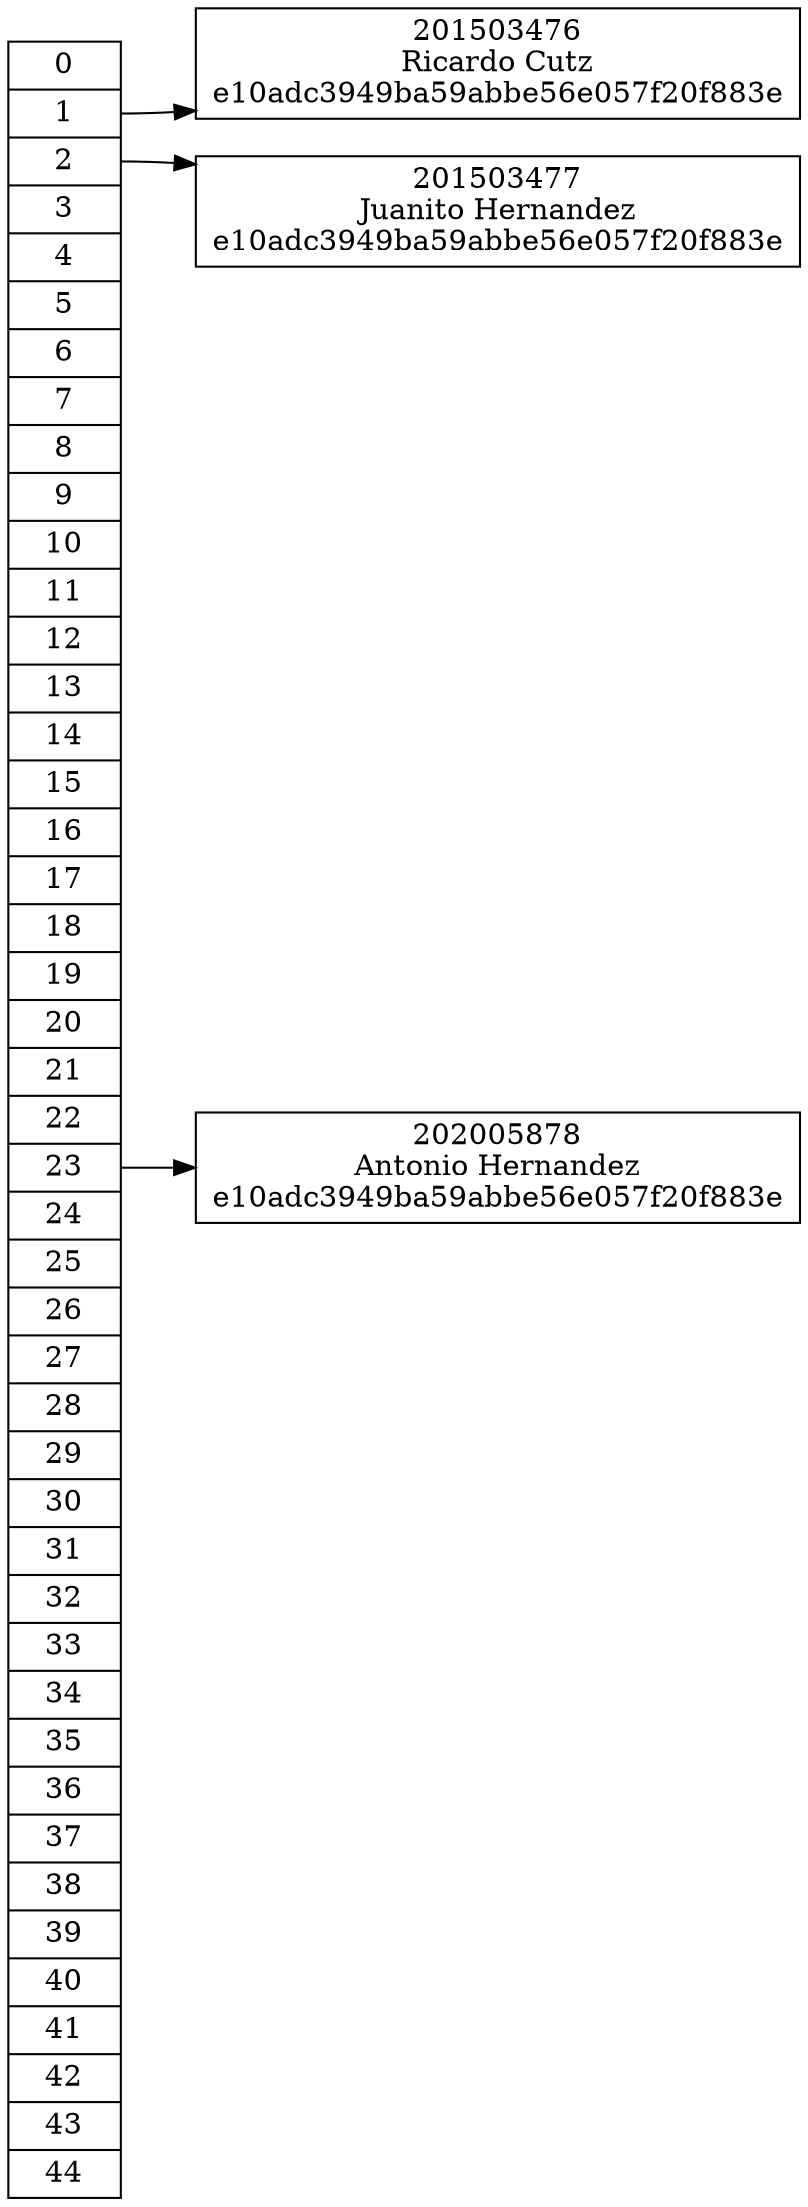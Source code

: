 digraph{
rankdir = LR;
node [shape = box]
n [shape = record, label="<f0>0 | <f1>1 | <f2>2 | <f3>3 | <f4>4 | <f5>5 | <f6>6 | <f7>7 | <f8>8 | <f9>9 | <f10>10 | <f11>11 | <f12>12 | <f13>13 | <f14>14 | <f15>15 | <f16>16 | <f17>17 | <f18>18 | <f19>19 | <f20>20 | <f21>21 | <f22>22 | <f23>23 | <f24>24 | <f25>25 | <f26>26 | <f27>27 | <f28>28 | <f29>29 | <f30>30 | <f31>31 | <f32>32 | <f33>33 | <f34>34 | <f35>35 | <f36>36 | <f37>37 | <f38>38 | <f39>39 | <f40>40 | <f41>41 | <f42>42 | <f43>43 | <f44>44"];
 n:f1 -> "201503476\nRicardo Cutz\ne10adc3949ba59abbe56e057f20f883e";
 n:f2 -> "201503477\nJuanito Hernandez\ne10adc3949ba59abbe56e057f20f883e";
 n:f23 -> "202005878\nAntonio Hernandez\ne10adc3949ba59abbe56e057f20f883e";
}